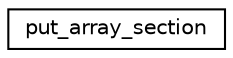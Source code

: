 digraph "Graphical Class Hierarchy"
{
 // INTERACTIVE_SVG=YES
 // LATEX_PDF_SIZE
  edge [fontname="Helvetica",fontsize="10",labelfontname="Helvetica",labelfontsize="10"];
  node [fontname="Helvetica",fontsize="10",shape=record];
  rankdir="LR";
  Node0 [label="put_array_section",height=0.2,width=0.4,color="black", fillcolor="white", style="filled",URL="$interfacefms__io__utils__mod_1_1put__array__section.html",tooltip=" "];
}
